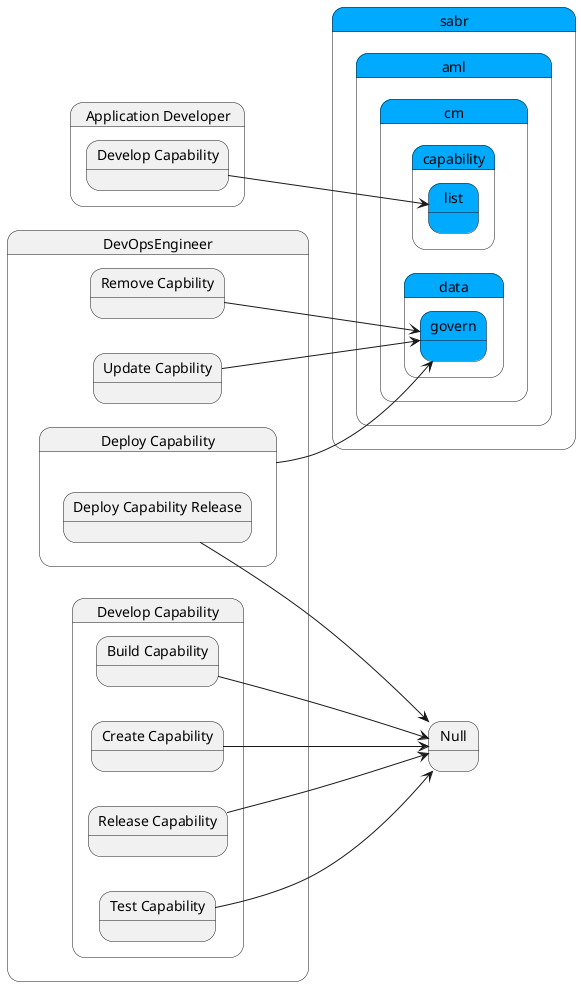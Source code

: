 @startuml
left to right direction



state "DevOpsEngineer" as DevOpsEngineer {
    state "Deploy Capability" as DevOpsEngineerDeployCapability {
    }
}
state "sabr" as sabr #00aaff {
state "aml" as sabraml #00aaff {
state "cm" as sabramlcm #00aaff {
state "data" as sabramlcmdata #00aaff {
state "govern" as sabramlcmdatagovern #00aaff {
}
}
}
}
}

DevOpsEngineerDeployCapability --> sabramlcmdatagovern


    state "DevOpsEngineer" as DevOpsEngineer {
        state "Deploy Capability" as DevOpsEngineerDeployCapability {
            state "Deploy Capability Release" as DevOpsEngineerDeployCapabilityDeployCapabilityRelease {
            }
        }
    }
    
    DevOpsEngineerDeployCapabilityDeployCapabilityRelease --> Null
    
 
 
state "Application Developer" as ApplicationDeveloper {
    state "Develop Capability" as ApplicationDeveloperDevelopCapability {
    }
}
state "sabr" as sabr #00aaff {
state "aml" as sabraml #00aaff {
state "cm" as sabramlcm #00aaff {
state "capability" as sabramlcmcapability #00aaff {
state "list" as sabramlcmcapabilitylist #00aaff {
}
}
}
}
}

ApplicationDeveloperDevelopCapability --> sabramlcmcapabilitylist


    state "DevOpsEngineer" as DevOpsEngineer {
        state "Develop Capability" as DevOpsEngineerDevelopCapability {
            state "Build Capability" as DevOpsEngineerDevelopCapabilityBuildCapability {
            }
        }
    }
    
    DevOpsEngineerDevelopCapabilityBuildCapability --> Null
    
 
    state "DevOpsEngineer" as DevOpsEngineer {
        state "Develop Capability" as DevOpsEngineerDevelopCapability {
            state "Create Capability" as DevOpsEngineerDevelopCapabilityCreateCapability {
            }
        }
    }
    
    DevOpsEngineerDevelopCapabilityCreateCapability --> Null
    
 
    state "DevOpsEngineer" as DevOpsEngineer {
        state "Develop Capability" as DevOpsEngineerDevelopCapability {
            state "Release Capability" as DevOpsEngineerDevelopCapabilityReleaseCapability {
            }
        }
    }
    
    DevOpsEngineerDevelopCapabilityReleaseCapability --> Null
    
 
    state "DevOpsEngineer" as DevOpsEngineer {
        state "Develop Capability" as DevOpsEngineerDevelopCapability {
            state "Test Capability" as DevOpsEngineerDevelopCapabilityTestCapability {
            }
        }
    }
    
    DevOpsEngineerDevelopCapabilityTestCapability --> Null
    
 
 
state "DevOpsEngineer" as DevOpsEngineer {
    state "Remove Capbility" as DevOpsEngineerRemoveCapbility {
    }
}
state "sabr" as sabr #00aaff {
state "aml" as sabraml #00aaff {
state "cm" as sabramlcm #00aaff {
state "data" as sabramlcmdata #00aaff {
state "govern" as sabramlcmdatagovern #00aaff {
}
}
}
}
}

DevOpsEngineerRemoveCapbility --> sabramlcmdatagovern


 
state "DevOpsEngineer" as DevOpsEngineer {
    state "Update Capbility" as DevOpsEngineerUpdateCapbility {
    }
}
state "sabr" as sabr #00aaff {
state "aml" as sabraml #00aaff {
state "cm" as sabramlcm #00aaff {
state "data" as sabramlcmdata #00aaff {
state "govern" as sabramlcmdatagovern #00aaff {
}
}
}
}
}

DevOpsEngineerUpdateCapbility --> sabramlcmdatagovern


 

@enduml
